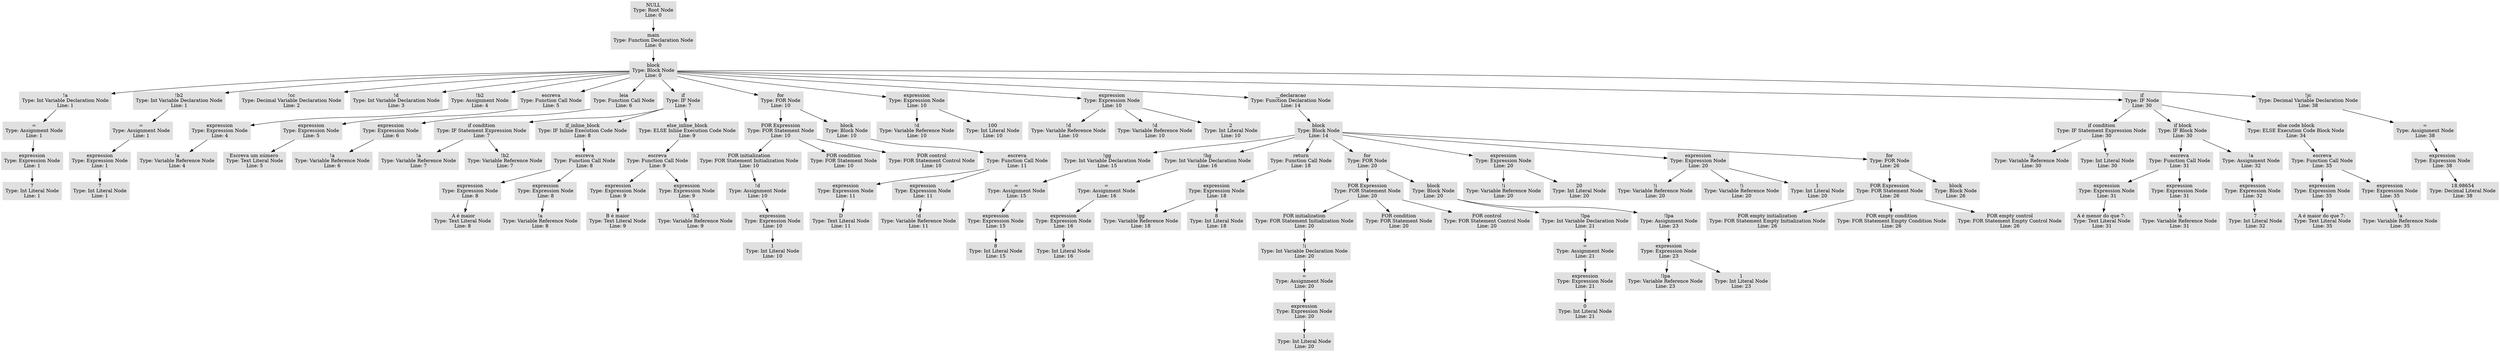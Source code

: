 digraph AST {
  node [shape=box, style=filled, color="#E0E0E0"];
  "0x555555565608" [label="NULL\nType: Root Node\nLine: 0"];
  "0x555555565608" -> "0x555555567608";
  "0x555555567608" [label="main\nType: Function Declaration Node\nLine: 0"];
  "0x555555567608" -> "0x555555567668";
  "0x555555567668" [label="block\nType: Block Node\nLine: 0"];
  "0x555555567668" -> "0x555555567738";
  "0x555555567738" [label="!a\nType: Int Variable Declaration Node\nLine: 1"];
  "0x555555567738" -> "0x555555567b18";
  "0x555555567b18" [label="=\nType: Assignment Node\nLine: 1"];
  "0x555555567b18" -> "0x555555567b78";
  "0x555555567b78" [label="expression\nType: Expression Node\nLine: 1"];
  "0x555555567b78" -> "0x555555569728";
  "0x555555569728" [label="7\nType: Int Literal Node\nLine: 1"];
  "0x555555567668" -> "0x5555555677e8";
  "0x5555555677e8" [label="!b2\nType: Int Variable Declaration Node\nLine: 1"];
  "0x5555555677e8" -> "0x555555567998";
  "0x555555567998" [label="=\nType: Assignment Node\nLine: 1"];
  "0x555555567998" -> "0x5555555679f8";
  "0x5555555679f8" [label="expression\nType: Expression Node\nLine: 1"];
  "0x5555555679f8" -> "0x555555567a58";
  "0x555555567a58" [label="7\nType: Int Literal Node\nLine: 1"];
  "0x555555567668" -> "0x555555569808";
  "0x555555569808" [label="!cc\nType: Decimal Variable Declaration Node\nLine: 2"];
  "0x555555567668" -> "0x5555555698c8";
  "0x5555555698c8" [label="!d\nType: Int Variable Declaration Node\nLine: 3"];
  "0x555555567668" -> "0x555555569908";
  "0x555555569908" [label="!b2\nType: Assignment Node\nLine: 4"];
  "0x555555569908" -> "0x555555569988";
  "0x555555569988" [label="expression\nType: Expression Node\nLine: 4"];
  "0x555555569988" -> "0x555555569a08";
  "0x555555569a08" [label="!a\nType: Variable Reference Node\nLine: 4"];
  "0x555555567668" -> "0x555555569a88";
  "0x555555569a88" [label="escreva\nType: Function Call Node\nLine: 5"];
  "0x555555569a88" -> "0x555555569ae8";
  "0x555555569ae8" [label="expression\nType: Expression Node\nLine: 5"];
  "0x555555569ae8" -> "0x555555569b68";
  "0x555555569b68" [label="Escreva um número \nType: Text Literal Node\nLine: 5"];
  "0x555555567668" -> "0x555555569bc8";
  "0x555555569bc8" [label="leia\nType: Function Call Node\nLine: 6"];
  "0x555555569bc8" -> "0x555555569948";
  "0x555555569948" [label="expression\nType: Expression Node\nLine: 6"];
  "0x555555569948" -> "0x555555569cb8";
  "0x555555569cb8" [label="!a\nType: Variable Reference Node\nLine: 6"];
  "0x555555567668" -> "0x555555569d38";
  "0x555555569d38" [label="if\nType: IF Node\nLine: 7"];
  "0x555555569d38" -> "0x555555569d98";
  "0x555555569d98" [label="if condition\nType: IF Statement Expression Node\nLine: 7"];
  "0x555555569d98" -> "0x555555569e18";
  "0x555555569e18" [label="!a\nType: Variable Reference Node\nLine: 7"];
  "0x555555569d98" -> "0x555555569e98";
  "0x555555569e98" [label="!b2\nType: Variable Reference Node\nLine: 7"];
  "0x555555569d38" -> "0x555555569ef8";
  "0x555555569ef8" [label="if_inline_block\nType: IF Inline Execution Code Node\nLine: 8"];
  "0x555555569ef8" -> "0x555555569f58";
  "0x555555569f58" [label="escreva\nType: Function Call Node\nLine: 8"];
  "0x555555569f58" -> "0x555555569fd8";
  "0x555555569fd8" [label="expression\nType: Expression Node\nLine: 8"];
  "0x555555569fd8" -> "0x55555556a058";
  "0x55555556a058" [label=" A é maior\nType: Text Literal Node\nLine: 8"];
  "0x555555569f58" -> "0x55555556a0d8";
  "0x55555556a0d8" [label="expression\nType: Expression Node\nLine: 8"];
  "0x55555556a0d8" -> "0x55555556a138";
  "0x55555556a138" [label="!a\nType: Variable Reference Node\nLine: 8"];
  "0x555555569d38" -> "0x55555556a1b8";
  "0x55555556a1b8" [label="else_inline_block\nType: ELSE Inline Execution Code Node\nLine: 9"];
  "0x55555556a1b8" -> "0x55555556a258";
  "0x55555556a258" [label="escreva\nType: Function Call Node\nLine: 9"];
  "0x55555556a258" -> "0x55555556a2b8";
  "0x55555556a2b8" [label="expression\nType: Expression Node\nLine: 9"];
  "0x55555556a2b8" -> "0x55555556a338";
  "0x55555556a338" [label="B é maior\nType: Text Literal Node\nLine: 9"];
  "0x55555556a258" -> "0x55555556a3b8";
  "0x55555556a3b8" [label="expression\nType: Expression Node\nLine: 9"];
  "0x55555556a3b8" -> "0x55555556a418";
  "0x55555556a418" [label="!b2\nType: Variable Reference Node\nLine: 9"];
  "0x555555567668" -> "0x55555556a498";
  "0x55555556a498" [label="for\nType: FOR Node\nLine: 10"];
  "0x55555556a498" -> "0x55555556a558";
  "0x55555556a558" [label="FOR Expression\nType: FOR Statement Node\nLine: 10"];
  "0x55555556a558" -> "0x55555556a5d8";
  "0x55555556a5d8" [label="FOR initialization\nType: FOR Statement Initialization Node\nLine: 10"];
  "0x55555556a5d8" -> "0x55555556a668";
  "0x55555556a668" [label="!d\nType: Assignment Node\nLine: 10"];
  "0x55555556a668" -> "0x55555556a6e8";
  "0x55555556a6e8" [label="expression\nType: Expression Node\nLine: 10"];
  "0x55555556a6e8" -> "0x55555556a768";
  "0x55555556a768" [label="1\nType: Int Literal Node\nLine: 10"];
  "0x55555556a558" -> "0x55555556a7e8";
  "0x55555556a7e8" [label="FOR condition\nType: FOR Statement Node\nLine: 10"];
  "0x55555556a558" -> "0x55555556a988";
  "0x55555556a988" [label="FOR control\nType: FOR Statement Control Node\nLine: 10"];
  "0x55555556a498" -> "0x55555556ac38";
  "0x55555556ac38" [label="block\nType: Block Node\nLine: 10"];
  "0x55555556ac38" -> "0x55555556ac78";
  "0x55555556ac78" [label="escreva\nType: Function Call Node\nLine: 11"];
  "0x55555556ac78" -> "0x55555556acf8";
  "0x55555556acf8" [label="expression\nType: Expression Node\nLine: 11"];
  "0x55555556acf8" -> "0x55555556ad78";
  "0x55555556ad78" [label="D\nType: Text Literal Node\nLine: 11"];
  "0x55555556ac78" -> "0x55555556adf8";
  "0x55555556adf8" [label="expression\nType: Expression Node\nLine: 11"];
  "0x55555556adf8" -> "0x55555556ae58";
  "0x55555556ae58" [label="!d\nType: Variable Reference Node\nLine: 11"];
  "0x555555567668" -> "0x55555556a848";
  "0x55555556a848" [label="expression\nType: Expression Node\nLine: 10"];
  "0x55555556a848" -> "0x55555556a8a8";
  "0x55555556a8a8" [label="!d\nType: Variable Reference Node\nLine: 10"];
  "0x55555556a848" -> "0x55555556a928";
  "0x55555556a928" [label="100\nType: Int Literal Node\nLine: 10"];
  "0x555555567668" -> "0x55555556aa18";
  "0x55555556aa18" [label="expression\nType: Expression Node\nLine: 10"];
  "0x55555556aa18" -> "0x55555556aac8";
  "0x55555556aac8" [label="!d\nType: Variable Reference Node\nLine: 10"];
  "0x55555556aa18" -> "0x55555556ab48";
  "0x55555556ab48" [label="!d\nType: Variable Reference Node\nLine: 10"];
  "0x55555556aa18" -> "0x55555556aba8";
  "0x55555556aba8" [label="2\nType: Int Literal Node\nLine: 10"];
  "0x555555567668" -> "0x55555556bf18";
  "0x55555556bf18" [label="__declaracao\nType: Function Declaration Node\nLine: 14"];
  "0x55555556bf18" -> "0x55555556bf78";
  "0x55555556bf78" [label="block\nType: Block Node\nLine: 14"];
  "0x55555556bf78" -> "0x55555556c048";
  "0x55555556c048" [label="!gg\nType: Int Variable Declaration Node\nLine: 15"];
  "0x55555556c048" -> "0x55555556c208";
  "0x55555556c208" [label="=\nType: Assignment Node\nLine: 15"];
  "0x55555556c208" -> "0x55555556c268";
  "0x55555556c268" [label="expression\nType: Expression Node\nLine: 15"];
  "0x55555556c268" -> "0x55555556c2c8";
  "0x55555556c2c8" [label="8\nType: Int Literal Node\nLine: 15"];
  "0x55555556bf78" -> "0x55555556c3b8";
  "0x55555556c3b8" [label="!hg\nType: Int Variable Declaration Node\nLine: 16"];
  "0x55555556c3b8" -> "0x55555556c558";
  "0x55555556c558" [label="=\nType: Assignment Node\nLine: 16"];
  "0x55555556c558" -> "0x55555556c5b8";
  "0x55555556c5b8" [label="expression\nType: Expression Node\nLine: 16"];
  "0x55555556c5b8" -> "0x55555556c618";
  "0x55555556c618" [label="9\nType: Int Literal Node\nLine: 16"];
  "0x55555556bf78" -> "0x55555556c6d8";
  "0x55555556c6d8" [label="return\nType: Function Call Node\nLine: 18"];
  "0x55555556c6d8" -> "0x55555556c748";
  "0x55555556c748" [label="expression\nType: Expression Node\nLine: 18"];
  "0x55555556c748" -> "0x55555556c7a8";
  "0x55555556c7a8" [label="!gg\nType: Variable Reference Node\nLine: 18"];
  "0x55555556c748" -> "0x55555556c828";
  "0x55555556c828" [label="8\nType: Int Literal Node\nLine: 18"];
  "0x55555556bf78" -> "0x55555556c888";
  "0x55555556c888" [label="for\nType: FOR Node\nLine: 20"];
  "0x55555556c888" -> "0x55555556c8e8";
  "0x55555556c8e8" [label="FOR Expression\nType: FOR Statement Node\nLine: 20"];
  "0x55555556c8e8" -> "0x55555556c968";
  "0x55555556c968" [label="FOR initialization\nType: FOR Statement Initialization Node\nLine: 20"];
  "0x55555556c968" -> "0x55555556ca48";
  "0x55555556ca48" [label="!i\nType: Int Variable Declaration Node\nLine: 20"];
  "0x55555556ca48" -> "0x55555556cc08";
  "0x55555556cc08" [label="=\nType: Assignment Node\nLine: 20"];
  "0x55555556cc08" -> "0x55555556cc68";
  "0x55555556cc68" [label="expression\nType: Expression Node\nLine: 20"];
  "0x55555556cc68" -> "0x55555556ccc8";
  "0x55555556ccc8" [label="1\nType: Int Literal Node\nLine: 20"];
  "0x55555556c8e8" -> "0x55555556cd88";
  "0x55555556cd88" [label="FOR condition\nType: FOR Statement Node\nLine: 20"];
  "0x55555556c8e8" -> "0x55555556cf48";
  "0x55555556cf48" [label="FOR control\nType: FOR Statement Control Node\nLine: 20"];
  "0x55555556c888" -> "0x55555556d188";
  "0x55555556d188" [label="block\nType: Block Node\nLine: 20"];
  "0x55555556d188" -> "0x55555556d1e8";
  "0x55555556d1e8" [label="!lpa\nType: Int Variable Declaration Node\nLine: 21"];
  "0x55555556d1e8" -> "0x55555556d3a8";
  "0x55555556d3a8" [label="=\nType: Assignment Node\nLine: 21"];
  "0x55555556d3a8" -> "0x55555556d408";
  "0x55555556d408" [label="expression\nType: Expression Node\nLine: 21"];
  "0x55555556d408" -> "0x55555556d468";
  "0x55555556d468" [label="0\nType: Int Literal Node\nLine: 21"];
  "0x55555556d188" -> "0x55555556d528";
  "0x55555556d528" [label="!lpa\nType: Assignment Node\nLine: 23"];
  "0x55555556d528" -> "0x55555556d568";
  "0x55555556d568" [label="expression\nType: Expression Node\nLine: 23"];
  "0x55555556d568" -> "0x55555556d5e8";
  "0x55555556d5e8" [label="!lpa\nType: Variable Reference Node\nLine: 23"];
  "0x55555556d568" -> "0x55555556d668";
  "0x55555556d668" [label="1\nType: Int Literal Node\nLine: 23"];
  "0x55555556bf78" -> "0x55555556cdc8";
  "0x55555556cdc8" [label="expression\nType: Expression Node\nLine: 20"];
  "0x55555556cdc8" -> "0x55555556ce68";
  "0x55555556ce68" [label="!i\nType: Variable Reference Node\nLine: 20"];
  "0x55555556cdc8" -> "0x55555556cee8";
  "0x55555556cee8" [label="20\nType: Int Literal Node\nLine: 20"];
  "0x55555556bf78" -> "0x55555556cfd8";
  "0x55555556cfd8" [label="expression\nType: Expression Node\nLine: 20"];
  "0x55555556cfd8" -> "0x55555556d018";
  "0x55555556d018" [label="!i\nType: Variable Reference Node\nLine: 20"];
  "0x55555556cfd8" -> "0x55555556d098";
  "0x55555556d098" [label="!i\nType: Variable Reference Node\nLine: 20"];
  "0x55555556cfd8" -> "0x55555556d0f8";
  "0x55555556d0f8" [label="1\nType: Int Literal Node\nLine: 20"];
  "0x55555556bf78" -> "0x55555556d6c8";
  "0x55555556d6c8" [label="for\nType: FOR Node\nLine: 26"];
  "0x55555556d6c8" -> "0x55555556ce28";
  "0x55555556ce28" [label="FOR Expression\nType: FOR Statement Node\nLine: 26"];
  "0x55555556ce28" -> "0x55555556d7b8";
  "0x55555556d7b8" [label="FOR empty initialization\nType: FOR Statement Empty Initialization Node\nLine: 26"];
  "0x55555556ce28" -> "0x55555556d848";
  "0x55555556d848" [label="FOR empty condition\nType: FOR Statement Empty Condition Node\nLine: 26"];
  "0x55555556ce28" -> "0x55555556d8b8";
  "0x55555556d8b8" [label="FOR empty control\nType: FOR Statement Empty Control Node\nLine: 26"];
  "0x55555556d6c8" -> "0x55555556d958";
  "0x55555556d958" [label="block\nType: Block Node\nLine: 26"];
  "0x555555567668" -> "0x55555556af08";
  "0x55555556af08" [label="if\nType: IF Node\nLine: 30"];
  "0x55555556af08" -> "0x55555556afc8";
  "0x55555556afc8" [label="if condition\nType: IF Statement Expression Node\nLine: 30"];
  "0x55555556afc8" -> "0x55555556b008";
  "0x55555556b008" [label="!a\nType: Variable Reference Node\nLine: 30"];
  "0x55555556afc8" -> "0x55555556b068";
  "0x55555556b068" [label="7\nType: Int Literal Node\nLine: 30"];
  "0x55555556af08" -> "0x55555556b0c8";
  "0x55555556b0c8" [label="if block\nType: IF Block Node\nLine: 30"];
  "0x55555556b0c8" -> "0x55555556b128";
  "0x55555556b128" [label="escreva\nType: Function Call Node\nLine: 31"];
  "0x55555556b128" -> "0x55555556b1a8";
  "0x55555556b1a8" [label="expression\nType: Expression Node\nLine: 31"];
  "0x55555556b1a8" -> "0x55555556b228";
  "0x55555556b228" [label="A é menor do que 7: \nType: Text Literal Node\nLine: 31"];
  "0x55555556b128" -> "0x55555556b288";
  "0x55555556b288" [label="expression\nType: Expression Node\nLine: 31"];
  "0x55555556b288" -> "0x55555556b2e8";
  "0x55555556b2e8" [label="!a\nType: Variable Reference Node\nLine: 31"];
  "0x55555556b0c8" -> "0x55555556b368";
  "0x55555556b368" [label="!a\nType: Assignment Node\nLine: 32"];
  "0x55555556b368" -> "0x55555556b3c8";
  "0x55555556b3c8" [label="expression\nType: Expression Node\nLine: 32"];
  "0x55555556b3c8" -> "0x55555556b448";
  "0x55555556b448" [label="7\nType: Int Literal Node\nLine: 32"];
  "0x55555556af08" -> "0x55555556b4c8";
  "0x55555556b4c8" [label="else code block\nType: ELSE Execution Code Block Node\nLine: 34"];
  "0x55555556b4c8" -> "0x55555556b558";
  "0x55555556b558" [label="escreva\nType: Function Call Node\nLine: 35"];
  "0x55555556b558" -> "0x55555556b5b8";
  "0x55555556b5b8" [label="expression\nType: Expression Node\nLine: 35"];
  "0x55555556b5b8" -> "0x55555556b638";
  "0x55555556b638" [label="A é maior do que 7: \nType: Text Literal Node\nLine: 35"];
  "0x55555556b558" -> "0x55555556b698";
  "0x55555556b698" [label="expression\nType: Expression Node\nLine: 35"];
  "0x55555556b698" -> "0x55555556b6f8";
  "0x55555556b6f8" [label="!a\nType: Variable Reference Node\nLine: 35"];
  "0x555555567668" -> "0x55555556b798";
  "0x55555556b798" [label="!jc\nType: Decimal Variable Declaration Node\nLine: 38"];
  "0x55555556b798" -> "0x55555556b938";
  "0x55555556b938" [label="=\nType: Assignment Node\nLine: 38"];
  "0x55555556b938" -> "0x55555556b998";
  "0x55555556b998" [label="expression\nType: Expression Node\nLine: 38"];
  "0x55555556b998" -> "0x55555556b9f8";
  "0x55555556b9f8" [label="18.98654\nType: Decimal Literal Node\nLine: 38"];
}
